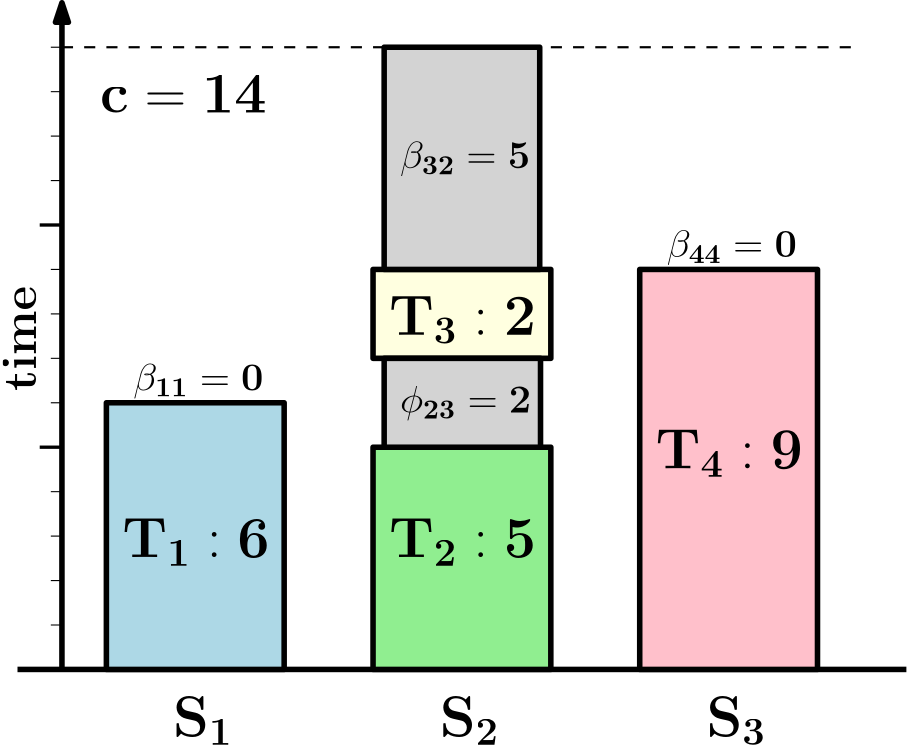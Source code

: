 <?xml version="1.0"?>
<!DOCTYPE ipe SYSTEM "ipe.dtd">
<ipe version="70206" creator="Ipe 7.2.7">
<info created="D:20170508184239" modified="D:20170524085557"/>
<ipestyle name="basic">
<symbol name="arrow/arc(spx)">
<path stroke="sym-stroke" fill="sym-stroke" pen="sym-pen">
0 0 m
-1 0.333 l
-1 -0.333 l
h
</path>
</symbol>
<symbol name="arrow/farc(spx)">
<path stroke="sym-stroke" fill="white" pen="sym-pen">
0 0 m
-1 0.333 l
-1 -0.333 l
h
</path>
</symbol>
<symbol name="arrow/ptarc(spx)">
<path stroke="sym-stroke" fill="sym-stroke" pen="sym-pen">
0 0 m
-1 0.333 l
-0.8 0 l
-1 -0.333 l
h
</path>
</symbol>
<symbol name="arrow/fptarc(spx)">
<path stroke="sym-stroke" fill="white" pen="sym-pen">
0 0 m
-1 0.333 l
-0.8 0 l
-1 -0.333 l
h
</path>
</symbol>
<symbol name="mark/circle(sx)" transformations="translations">
<path fill="sym-stroke">
0.6 0 0 0.6 0 0 e
0.4 0 0 0.4 0 0 e
</path>
</symbol>
<symbol name="mark/disk(sx)" transformations="translations">
<path fill="sym-stroke">
0.6 0 0 0.6 0 0 e
</path>
</symbol>
<symbol name="mark/fdisk(sfx)" transformations="translations">
<group>
<path fill="sym-fill">
0.5 0 0 0.5 0 0 e
</path>
<path fill="sym-stroke" fillrule="eofill">
0.6 0 0 0.6 0 0 e
0.4 0 0 0.4 0 0 e
</path>
</group>
</symbol>
<symbol name="mark/box(sx)" transformations="translations">
<path fill="sym-stroke" fillrule="eofill">
-0.6 -0.6 m
0.6 -0.6 l
0.6 0.6 l
-0.6 0.6 l
h
-0.4 -0.4 m
0.4 -0.4 l
0.4 0.4 l
-0.4 0.4 l
h
</path>
</symbol>
<symbol name="mark/square(sx)" transformations="translations">
<path fill="sym-stroke">
-0.6 -0.6 m
0.6 -0.6 l
0.6 0.6 l
-0.6 0.6 l
h
</path>
</symbol>
<symbol name="mark/fsquare(sfx)" transformations="translations">
<group>
<path fill="sym-fill">
-0.5 -0.5 m
0.5 -0.5 l
0.5 0.5 l
-0.5 0.5 l
h
</path>
<path fill="sym-stroke" fillrule="eofill">
-0.6 -0.6 m
0.6 -0.6 l
0.6 0.6 l
-0.6 0.6 l
h
-0.4 -0.4 m
0.4 -0.4 l
0.4 0.4 l
-0.4 0.4 l
h
</path>
</group>
</symbol>
<symbol name="mark/cross(sx)" transformations="translations">
<group>
<path fill="sym-stroke">
-0.43 -0.57 m
0.57 0.43 l
0.43 0.57 l
-0.57 -0.43 l
h
</path>
<path fill="sym-stroke">
-0.43 0.57 m
0.57 -0.43 l
0.43 -0.57 l
-0.57 0.43 l
h
</path>
</group>
</symbol>
<symbol name="arrow/fnormal(spx)">
<path stroke="sym-stroke" fill="white" pen="sym-pen">
0 0 m
-1 0.333 l
-1 -0.333 l
h
</path>
</symbol>
<symbol name="arrow/pointed(spx)">
<path stroke="sym-stroke" fill="sym-stroke" pen="sym-pen">
0 0 m
-1 0.333 l
-0.8 0 l
-1 -0.333 l
h
</path>
</symbol>
<symbol name="arrow/fpointed(spx)">
<path stroke="sym-stroke" fill="white" pen="sym-pen">
0 0 m
-1 0.333 l
-0.8 0 l
-1 -0.333 l
h
</path>
</symbol>
<symbol name="arrow/linear(spx)">
<path stroke="sym-stroke" pen="sym-pen">
-1 0.333 m
0 0 l
-1 -0.333 l
</path>
</symbol>
<symbol name="arrow/fdouble(spx)">
<path stroke="sym-stroke" fill="white" pen="sym-pen">
0 0 m
-1 0.333 l
-1 -0.333 l
h
-1 0 m
-2 0.333 l
-2 -0.333 l
h
</path>
</symbol>
<symbol name="arrow/double(spx)">
<path stroke="sym-stroke" fill="sym-stroke" pen="sym-pen">
0 0 m
-1 0.333 l
-1 -0.333 l
h
-1 0 m
-2 0.333 l
-2 -0.333 l
h
</path>
</symbol>
<pen name="heavier" value="0.8"/>
<pen name="fat" value="1.2"/>
<pen name="ultrafat" value="2"/>
<symbolsize name="large" value="5"/>
<symbolsize name="small" value="2"/>
<symbolsize name="tiny" value="1.1"/>
<arrowsize name="large" value="10"/>
<arrowsize name="small" value="5"/>
<arrowsize name="tiny" value="3"/>
<color name="red" value="1 0 0"/>
<color name="green" value="0 1 0"/>
<color name="blue" value="0 0 1"/>
<color name="yellow" value="1 1 0"/>
<color name="orange" value="1 0.647 0"/>
<color name="gold" value="1 0.843 0"/>
<color name="purple" value="0.627 0.125 0.941"/>
<color name="gray" value="0.745"/>
<color name="brown" value="0.647 0.165 0.165"/>
<color name="navy" value="0 0 0.502"/>
<color name="pink" value="1 0.753 0.796"/>
<color name="seagreen" value="0.18 0.545 0.341"/>
<color name="turquoise" value="0.251 0.878 0.816"/>
<color name="violet" value="0.933 0.51 0.933"/>
<color name="darkblue" value="0 0 0.545"/>
<color name="darkcyan" value="0 0.545 0.545"/>
<color name="darkgray" value="0.663"/>
<color name="darkgreen" value="0 0.392 0"/>
<color name="darkmagenta" value="0.545 0 0.545"/>
<color name="darkorange" value="1 0.549 0"/>
<color name="darkred" value="0.545 0 0"/>
<color name="lightblue" value="0.678 0.847 0.902"/>
<color name="lightcyan" value="0.878 1 1"/>
<color name="lightgray" value="0.827"/>
<color name="lightgreen" value="0.565 0.933 0.565"/>
<color name="lightyellow" value="1 1 0.878"/>
<dashstyle name="dashed" value="[4] 0"/>
<dashstyle name="dotted" value="[1 3] 0"/>
<dashstyle name="dash dotted" value="[4 2 1 2] 0"/>
<dashstyle name="dash dot dotted" value="[4 2 1 2 1 2] 0"/>
<textsize name="large" value="\large"/>
<textsize name="Large" value="\Large"/>
<textsize name="LARGE" value="\LARGE"/>
<textsize name="huge" value="\huge"/>
<textsize name="Huge" value="\Huge"/>
<textsize name="small" value="\small"/>
<textsize name="footnote" value="\footnotesize"/>
<textsize name="tiny" value="\tiny"/>
<textstyle name="center" begin="\begin{center}" end="\end{center}"/>
<textstyle name="itemize" begin="\begin{itemize}" end="\end{itemize}"/>
<textstyle name="item" begin="\begin{itemize}\item{}" end="\end{itemize}"/>
<gridsize name="4 pts" value="4"/>
<gridsize name="8 pts (~3 mm)" value="8"/>
<gridsize name="16 pts (~6 mm)" value="16"/>
<gridsize name="32 pts (~12 mm)" value="32"/>
<gridsize name="10 pts (~3.5 mm)" value="10"/>
<gridsize name="20 pts (~7 mm)" value="20"/>
<gridsize name="14 pts (~5 mm)" value="14"/>
<gridsize name="28 pts (~10 mm)" value="28"/>
<gridsize name="56 pts (~20 mm)" value="56"/>
<anglesize name="90 deg" value="90"/>
<anglesize name="60 deg" value="60"/>
<anglesize name="45 deg" value="45"/>
<anglesize name="30 deg" value="30"/>
<anglesize name="22.5 deg" value="22.5"/>
<opacity name="10%" value="0.1"/>
<opacity name="30%" value="0.3"/>
<opacity name="50%" value="0.5"/>
<opacity name="75%" value="0.75"/>
<tiling name="falling" angle="-60" step="4" width="1"/>
<tiling name="rising" angle="30" step="4" width="1"/>
</ipestyle>
<page>
<layer name="alpha"/>
<view layers="alpha" active="alpha"/>
<path layer="alpha" matrix="0.833333 0 0 1 10.6667 0" stroke="black" pen="ultrafat">
64 576 m
448 576 l
448 576 l
</path>
<path stroke="black" fill="lightblue" pen="ultrafat">
96 576 m
96 672 l
160 672 l
160 576 l
h
</path>
<path stroke="black" fill="lightgreen" pen="ultrafat">
192 576 m
192 656 l
256 656 l
256 576 l
h
</path>
<path matrix="1 0 0 0.9 0 57.6" stroke="black" fill="pink" pen="ultrafat">
288 576 m
288 736 l
352 736 l
352 576 l
h
</path>
<path matrix="1 0 0 1 -96 -48" stroke="black" fill="lightyellow" pen="ultrafat">
288 736 m
288 768 l
352 768 l
352 736 l
h
</path>
<text matrix="1 0 0 1 -8 -8" transformations="translations" pos="128 560" stroke="black" type="label" width="21.482" height="14.176" depth="3.1" valign="baseline" size="huge" style="math">\bf{S_1}</text>
<text matrix="1 0 0 1 88 -8" transformations="translations" pos="128 560" stroke="black" type="label" width="21.482" height="14.176" depth="3.1" valign="baseline" size="huge" style="math">\bf{S_2}</text>
<text matrix="1 0 0 1 184 -8" transformations="translations" pos="128 560" stroke="black" type="label" width="21.482" height="14.176" depth="3.1" valign="baseline" size="huge" style="math">\bf{S_3}</text>
<text matrix="1 0 0 1 -26.2946 -7.54108" transformations="translations" pos="128 624" stroke="black" type="label" width="52.994" height="14.176" depth="3.1" valign="baseline" size="huge" style="math">\bf{T_1:6}</text>
<text matrix="1 0 0 1 69.7054 -7.54108" transformations="translations" pos="128 624" stroke="black" type="label" width="52.994" height="14.176" depth="3.1" valign="baseline" size="huge" style="math">\bf{T_2:5}</text>
<text matrix="1 0 0 1 165.705 24.4589" transformations="translations" pos="128 624" stroke="black" type="label" width="52.994" height="14.176" depth="3.1" valign="baseline" size="huge" style="math">\bf{T_4:9}</text>
<text matrix="1 0 0 1 69.705 72.459" transformations="translations" pos="128 624" stroke="black" type="label" width="52.994" height="14.176" depth="3.1" valign="baseline" size="huge" style="math">\bf{T_3:2}</text>
<path matrix="1 0 0 1 0 32" stroke="black" fill="lightyellow" dash="dashed" pen="heavier">
80 768 m
368 768 l
</path>
<text matrix="1 0 0 1 -34.2946 152.459" transformations="translations" pos="128 624" stroke="black" type="label" width="59.929" height="13.316" depth="0" valign="baseline" size="huge" style="math">\bf{c=14}</text>
<path stroke="black" pen="ultrafat" arrow="normal/normal">
80 576 m
80 816 l
</path>
<path stroke="black" pen="fat">
80 736 m
72 736 l
</path>
<path stroke="black" pen="fat">
80 656 m
72 656 l
</path>
<path stroke="black">
80 592 m
76 592 l
</path>
<path stroke="black">
80 608 m
76 608 l
</path>
<path stroke="black">
80 624 m
76 624 l
</path>
<path stroke="black">
80 640 m
76 640 l
</path>
<path stroke="black">
80 672 m
76 672 l
76 672 l
</path>
<path stroke="black">
80 688 m
76 688 l
</path>
<path stroke="black">
80 704 m
76 704 l
</path>
<path stroke="black">
80 720 m
76 720 l
</path>
<path matrix="1 0 0 1 0 32" stroke="black">
80 720 m
76 720 l
</path>
<path matrix="1 0 0 1 0 48" stroke="black">
80 720 m
76 720 l
</path>
<path matrix="1 0 0 1 0 64" stroke="black">
80 720 m
76 720 l
</path>
<path matrix="1 0 0 1 0 80" stroke="black">
80 720 m
76 720 l
</path>
<text matrix="0.00181316 0.999998 -0.999998 0.00181316 742.533 607.016" pos="68 672" stroke="black" type="label" width="37.888" height="11.955" depth="0" valign="baseline" size="LARGE">\bf{time}</text>
<path matrix="1.00513 0 0 0.285711 -1.00513 468.574" stroke="black" fill="lightgray" pen="ultrafat">
196 768 m
196 656 l
252 656 l
252 768 l
h
</path>
<text matrix="1 0 0 1 73.705 44.459" transformations="translations" pos="128 624" stroke="black" type="label" width="47.234" height="9.962" depth="2.79" valign="baseline" size="Large" style="math">\bf{\phi_{23}=2}</text>
<path matrix="1 0 0 0.714283 0 251.431" stroke="black" fill="lightgray" pen="ultrafat">
196 768 m
196 656 l
252 656 l
252 768 l
h
</path>
<text matrix="1 0 0 1 73.705 132.459" transformations="translations" pos="128 624" stroke="black" type="label" width="46.851" height="9.962" depth="2.79" valign="baseline" size="Large" style="math">\bf{\beta_{32}=5}</text>
<text matrix="1 0 0 1 -22.295 52.459" transformations="translations" pos="128 624" stroke="black" type="label" width="46.851" height="9.962" depth="2.79" valign="baseline" size="Large" style="math">\bf{\beta_{11}=0}</text>
<text matrix="1 0 0 1 169.705 100.459" transformations="translations" pos="128 624" stroke="black" type="label" width="46.851" height="9.962" depth="2.79" valign="baseline" size="Large" style="math">\bf{\beta_{44}=0}</text>
</page>
</ipe>
